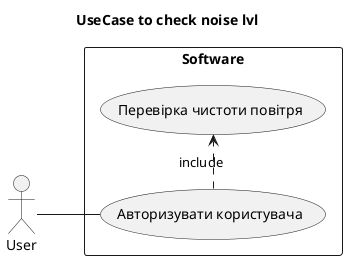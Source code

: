 @startuml
title UseCase to check noise lvl
left to right direction
actor :User:

rectangle Software {

    usecase (Авторизувати користувача)
    usecase (Перевірка чистоти повітря)

   :User: -- (Авторизувати користувача)
   (Авторизувати користувача).> (Перевірка чистоти повітря) : include
}
@enduml